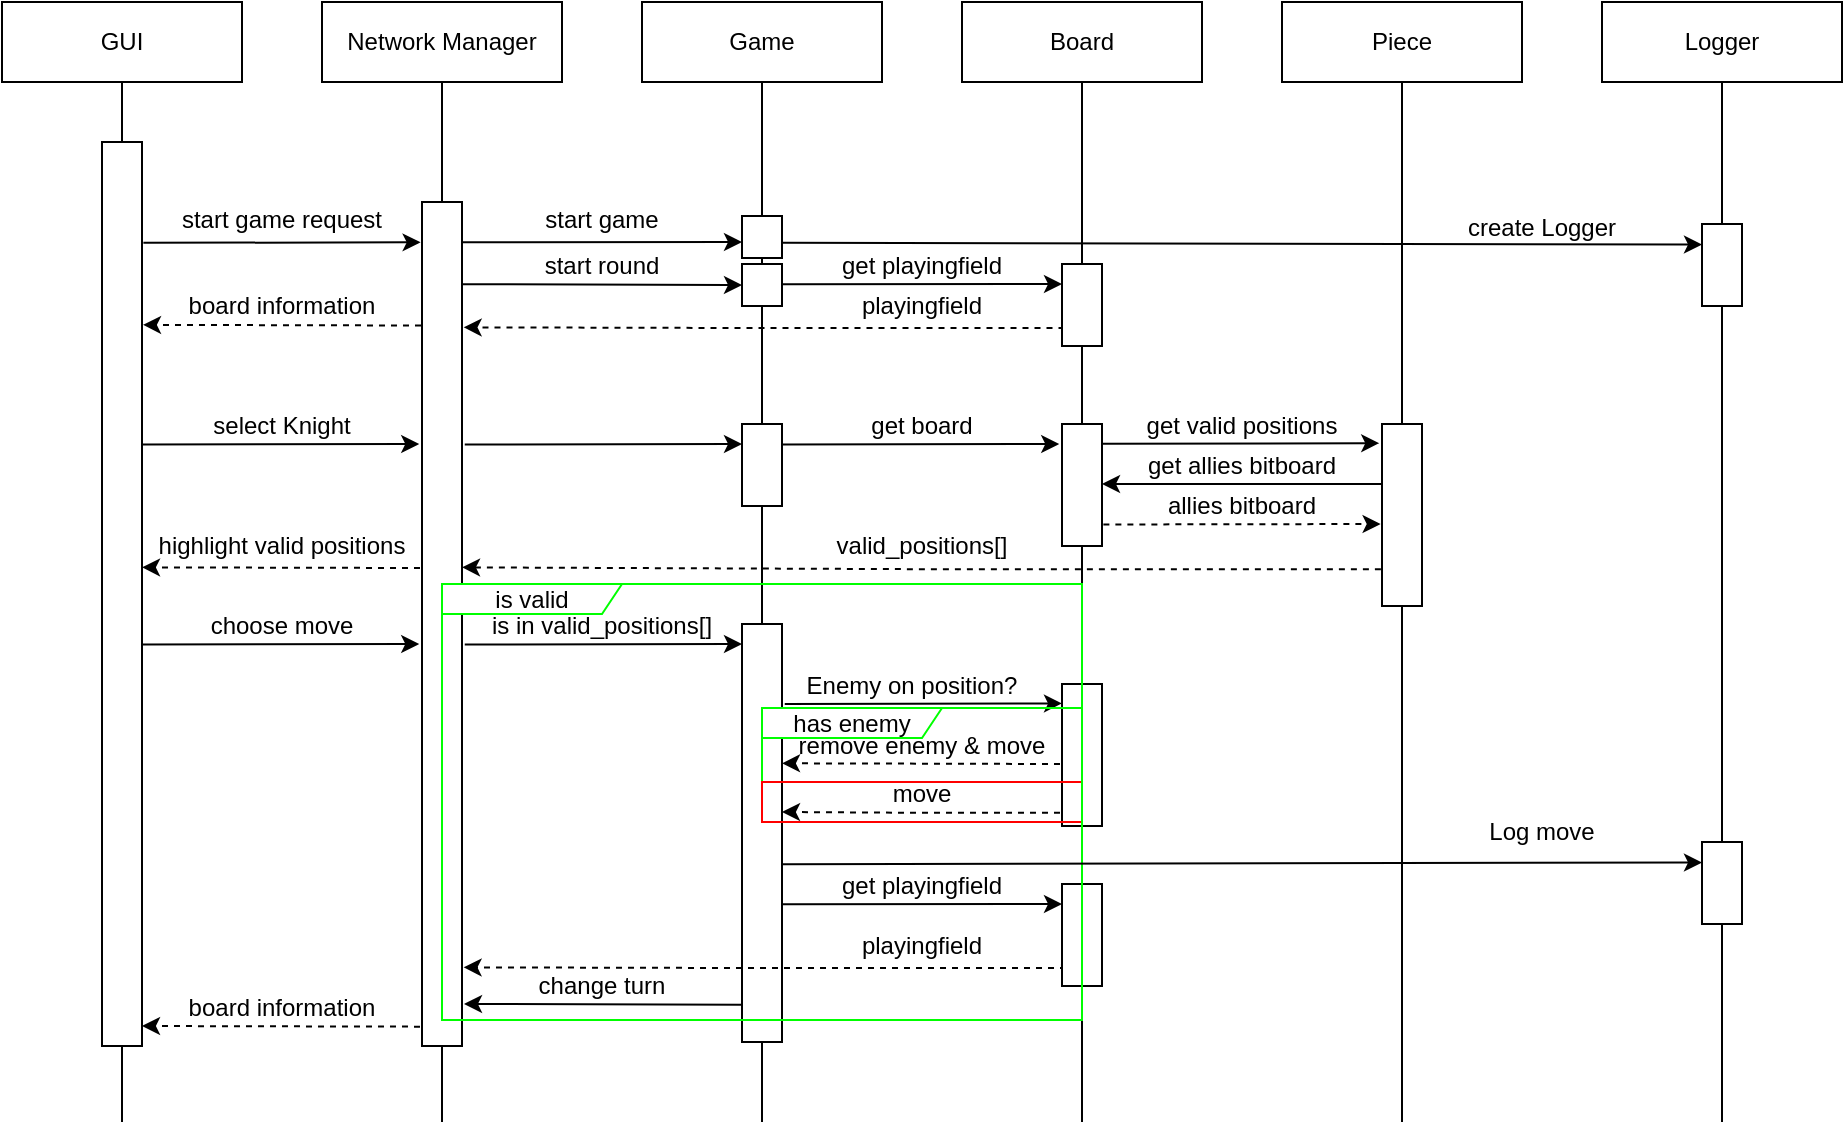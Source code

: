 <mxfile version="15.7.3" type="device"><diagram id="HSScTBdvfvGlHug1av7P" name="Page-1"><mxGraphModel dx="1209" dy="674" grid="1" gridSize="10" guides="1" tooltips="1" connect="1" arrows="1" fold="1" page="1" pageScale="1" pageWidth="1169" pageHeight="827" math="0" shadow="0"><root><mxCell id="0"/><mxCell id="1" parent="0"/><mxCell id="ZAIuYloHZSiagMyNzHW_-1" value="GUI" style="rounded=0;whiteSpace=wrap;html=1;" parent="1" vertex="1"><mxGeometry x="140" y="80" width="120" height="40" as="geometry"/></mxCell><mxCell id="ZAIuYloHZSiagMyNzHW_-2" value="Network Manager" style="rounded=0;whiteSpace=wrap;html=1;" parent="1" vertex="1"><mxGeometry x="300" y="80" width="120" height="40" as="geometry"/></mxCell><mxCell id="ZAIuYloHZSiagMyNzHW_-3" value="Game" style="rounded=0;whiteSpace=wrap;html=1;" parent="1" vertex="1"><mxGeometry x="460" y="80" width="120" height="40" as="geometry"/></mxCell><mxCell id="ZAIuYloHZSiagMyNzHW_-4" value="Board" style="rounded=0;whiteSpace=wrap;html=1;" parent="1" vertex="1"><mxGeometry x="620" y="80" width="120" height="40" as="geometry"/></mxCell><mxCell id="ZAIuYloHZSiagMyNzHW_-5" value="Piece" style="rounded=0;whiteSpace=wrap;html=1;" parent="1" vertex="1"><mxGeometry x="780" y="80" width="120" height="40" as="geometry"/></mxCell><mxCell id="ZAIuYloHZSiagMyNzHW_-7" value="" style="endArrow=none;html=1;entryX=0.5;entryY=1;entryDx=0;entryDy=0;startArrow=none;" parent="1" source="ZAIuYloHZSiagMyNzHW_-12" target="ZAIuYloHZSiagMyNzHW_-1" edge="1"><mxGeometry width="50" height="50" relative="1" as="geometry"><mxPoint x="200" y="640" as="sourcePoint"/><mxPoint x="640" y="220" as="targetPoint"/></mxGeometry></mxCell><mxCell id="ZAIuYloHZSiagMyNzHW_-8" value="" style="endArrow=none;html=1;entryX=0.5;entryY=1;entryDx=0;entryDy=0;startArrow=none;" parent="1" target="ZAIuYloHZSiagMyNzHW_-2" edge="1" source="ebNYCDx6CMa9Pg3sCSic-5"><mxGeometry width="50" height="50" relative="1" as="geometry"><mxPoint x="360" y="640" as="sourcePoint"/><mxPoint x="359.5" y="140" as="targetPoint"/></mxGeometry></mxCell><mxCell id="ZAIuYloHZSiagMyNzHW_-9" value="" style="endArrow=none;html=1;startArrow=none;" parent="1" source="ebNYCDx6CMa9Pg3sCSic-17" edge="1"><mxGeometry width="50" height="50" relative="1" as="geometry"><mxPoint x="520" y="640" as="sourcePoint"/><mxPoint x="520" y="120" as="targetPoint"/></mxGeometry></mxCell><mxCell id="ZAIuYloHZSiagMyNzHW_-10" value="" style="endArrow=none;html=1;entryX=0.5;entryY=1;entryDx=0;entryDy=0;startArrow=none;" parent="1" source="ZAIuYloHZSiagMyNzHW_-70" target="ZAIuYloHZSiagMyNzHW_-4" edge="1"><mxGeometry width="50" height="50" relative="1" as="geometry"><mxPoint x="680" y="640" as="sourcePoint"/><mxPoint x="680" y="110" as="targetPoint"/></mxGeometry></mxCell><mxCell id="ZAIuYloHZSiagMyNzHW_-11" value="" style="endArrow=none;html=1;entryX=0.5;entryY=1;entryDx=0;entryDy=0;" parent="1" target="ZAIuYloHZSiagMyNzHW_-5" edge="1"><mxGeometry width="50" height="50" relative="1" as="geometry"><mxPoint x="840" y="640" as="sourcePoint"/><mxPoint x="839.5" y="130" as="targetPoint"/></mxGeometry></mxCell><mxCell id="ZAIuYloHZSiagMyNzHW_-12" value="" style="rounded=0;whiteSpace=wrap;html=1;" parent="1" vertex="1"><mxGeometry x="190" y="150" width="20" height="452" as="geometry"/></mxCell><mxCell id="ZAIuYloHZSiagMyNzHW_-13" value="" style="endArrow=none;html=1;entryX=0.5;entryY=1;entryDx=0;entryDy=0;" parent="1" target="ZAIuYloHZSiagMyNzHW_-12" edge="1"><mxGeometry width="50" height="50" relative="1" as="geometry"><mxPoint x="200" y="640" as="sourcePoint"/><mxPoint x="200" y="120" as="targetPoint"/></mxGeometry></mxCell><mxCell id="ZAIuYloHZSiagMyNzHW_-19" value="" style="endArrow=classic;html=1;entryX=0;entryY=0.5;entryDx=0;entryDy=0;exitX=1.091;exitY=0.021;exitDx=0;exitDy=0;exitPerimeter=0;" parent="1" target="ZAIuYloHZSiagMyNzHW_-18" edge="1"><mxGeometry width="50" height="50" relative="1" as="geometry"><mxPoint x="370.0" y="221.08" as="sourcePoint"/><mxPoint x="508.18" y="221" as="targetPoint"/></mxGeometry></mxCell><mxCell id="ZAIuYloHZSiagMyNzHW_-22" value="start game request" style="text;html=1;strokeColor=none;fillColor=none;align=center;verticalAlign=middle;whiteSpace=wrap;rounded=0;" parent="1" vertex="1"><mxGeometry x="220" y="180" width="120" height="17" as="geometry"/></mxCell><mxCell id="ZAIuYloHZSiagMyNzHW_-23" value="start round" style="text;html=1;strokeColor=none;fillColor=none;align=center;verticalAlign=middle;whiteSpace=wrap;rounded=0;" parent="1" vertex="1"><mxGeometry x="400" y="201" width="80" height="21" as="geometry"/></mxCell><mxCell id="ZAIuYloHZSiagMyNzHW_-24" value="get playingfield" style="text;html=1;strokeColor=none;fillColor=none;align=center;verticalAlign=middle;whiteSpace=wrap;rounded=0;" parent="1" vertex="1"><mxGeometry x="545" y="201" width="110" height="21" as="geometry"/></mxCell><mxCell id="ZAIuYloHZSiagMyNzHW_-25" value="board information" style="text;html=1;strokeColor=none;fillColor=none;align=center;verticalAlign=middle;whiteSpace=wrap;rounded=0;" parent="1" vertex="1"><mxGeometry x="230" y="221" width="100" height="21" as="geometry"/></mxCell><mxCell id="ZAIuYloHZSiagMyNzHW_-29" value="select Knight" style="text;html=1;strokeColor=none;fillColor=none;align=center;verticalAlign=middle;whiteSpace=wrap;rounded=0;" parent="1" vertex="1"><mxGeometry x="220" y="281" width="120" height="21" as="geometry"/></mxCell><mxCell id="ZAIuYloHZSiagMyNzHW_-30" value="" style="endArrow=classic;html=1;exitX=1.069;exitY=0.188;exitDx=0;exitDy=0;exitPerimeter=0;entryX=0;entryY=0.25;entryDx=0;entryDy=0;" parent="1" edge="1"><mxGeometry width="50" height="50" relative="1" as="geometry"><mxPoint x="371.38" y="301.24" as="sourcePoint"/><mxPoint x="510" y="301" as="targetPoint"/></mxGeometry></mxCell><mxCell id="ZAIuYloHZSiagMyNzHW_-31" value="" style="rounded=0;whiteSpace=wrap;html=1;" parent="1" vertex="1"><mxGeometry x="510" y="291" width="20" height="41" as="geometry"/></mxCell><mxCell id="ZAIuYloHZSiagMyNzHW_-32" value="" style="endArrow=none;html=1;" parent="1" target="ZAIuYloHZSiagMyNzHW_-31" edge="1"><mxGeometry width="50" height="50" relative="1" as="geometry"><mxPoint x="520" y="640" as="sourcePoint"/><mxPoint x="520" y="120" as="targetPoint"/></mxGeometry></mxCell><mxCell id="ZAIuYloHZSiagMyNzHW_-34" value="" style="endArrow=classic;html=1;exitX=1.069;exitY=0.188;exitDx=0;exitDy=0;exitPerimeter=0;entryX=0;entryY=0.25;entryDx=0;entryDy=0;" parent="1" edge="1"><mxGeometry width="50" height="50" relative="1" as="geometry"><mxPoint x="530.0" y="301.24" as="sourcePoint"/><mxPoint x="668.62" y="301" as="targetPoint"/></mxGeometry></mxCell><mxCell id="ZAIuYloHZSiagMyNzHW_-35" value="" style="rounded=0;whiteSpace=wrap;html=1;" parent="1" vertex="1"><mxGeometry x="670" y="291" width="20" height="61" as="geometry"/></mxCell><mxCell id="ZAIuYloHZSiagMyNzHW_-36" value="" style="rounded=0;whiteSpace=wrap;html=1;" parent="1" vertex="1"><mxGeometry x="830" y="291" width="20" height="91" as="geometry"/></mxCell><mxCell id="ZAIuYloHZSiagMyNzHW_-38" value="get board" style="text;html=1;strokeColor=none;fillColor=none;align=center;verticalAlign=middle;whiteSpace=wrap;rounded=0;" parent="1" vertex="1"><mxGeometry x="540" y="281" width="120" height="21" as="geometry"/></mxCell><mxCell id="ZAIuYloHZSiagMyNzHW_-39" value="" style="endArrow=classic;html=1;exitX=1.069;exitY=0.188;exitDx=0;exitDy=0;exitPerimeter=0;entryX=0;entryY=0.25;entryDx=0;entryDy=0;" parent="1" edge="1"><mxGeometry width="50" height="50" relative="1" as="geometry"><mxPoint x="690" y="300.84" as="sourcePoint"/><mxPoint x="828.62" y="300.6" as="targetPoint"/></mxGeometry></mxCell><mxCell id="ZAIuYloHZSiagMyNzHW_-40" value="get valid positions" style="text;html=1;strokeColor=none;fillColor=none;align=center;verticalAlign=middle;whiteSpace=wrap;rounded=0;" parent="1" vertex="1"><mxGeometry x="700" y="281" width="120" height="21" as="geometry"/></mxCell><mxCell id="ZAIuYloHZSiagMyNzHW_-42" style="edgeStyle=orthogonalEdgeStyle;rounded=0;orthogonalLoop=1;jettySize=auto;html=1;exitX=0;exitY=0.75;exitDx=0;exitDy=0;" parent="1" edge="1"><mxGeometry relative="1" as="geometry"><mxPoint x="690" y="321" as="targetPoint"/><mxPoint x="830" y="321" as="sourcePoint"/><Array as="points"/></mxGeometry></mxCell><mxCell id="ZAIuYloHZSiagMyNzHW_-43" value="get allies bitboard" style="text;html=1;strokeColor=none;fillColor=none;align=center;verticalAlign=middle;whiteSpace=wrap;rounded=0;" parent="1" vertex="1"><mxGeometry x="690" y="301" width="140" height="21" as="geometry"/></mxCell><mxCell id="ZAIuYloHZSiagMyNzHW_-44" value="" style="endArrow=classic;html=1;exitX=1.069;exitY=0.188;exitDx=0;exitDy=0;exitPerimeter=0;entryX=0;entryY=0.25;entryDx=0;entryDy=0;dashed=1;" parent="1" edge="1"><mxGeometry width="50" height="50" relative="1" as="geometry"><mxPoint x="690.69" y="341.24" as="sourcePoint"/><mxPoint x="829.31" y="341" as="targetPoint"/></mxGeometry></mxCell><mxCell id="ZAIuYloHZSiagMyNzHW_-47" value="allies bitboard" style="text;html=1;strokeColor=none;fillColor=none;align=center;verticalAlign=middle;whiteSpace=wrap;rounded=0;" parent="1" vertex="1"><mxGeometry x="690" y="321" width="140" height="21" as="geometry"/></mxCell><mxCell id="ZAIuYloHZSiagMyNzHW_-48" value="" style="endArrow=classic;html=1;entryX=0;entryY=0.25;entryDx=0;entryDy=0;exitX=1.091;exitY=0.021;exitDx=0;exitDy=0;exitPerimeter=0;" parent="1" edge="1"><mxGeometry width="50" height="50" relative="1" as="geometry"><mxPoint x="530" y="221.08" as="sourcePoint"/><mxPoint x="670" y="221" as="targetPoint"/></mxGeometry></mxCell><mxCell id="ZAIuYloHZSiagMyNzHW_-49" value="" style="rounded=0;whiteSpace=wrap;html=1;" parent="1" vertex="1"><mxGeometry x="670" y="211" width="20" height="41" as="geometry"/></mxCell><mxCell id="ZAIuYloHZSiagMyNzHW_-50" style="edgeStyle=orthogonalEdgeStyle;rounded=0;orthogonalLoop=1;jettySize=auto;html=1;exitX=0;exitY=0.75;exitDx=0;exitDy=0;entryX=1.041;entryY=0.066;entryDx=0;entryDy=0;entryPerimeter=0;dashed=1" parent="1" source="ZAIuYloHZSiagMyNzHW_-49" edge="1"><mxGeometry relative="1" as="geometry"><mxPoint x="370.82" y="242.68" as="targetPoint"/><mxPoint x="510" y="221" as="sourcePoint"/><Array as="points"><mxPoint x="670" y="243"/><mxPoint x="510" y="243"/></Array></mxGeometry></mxCell><mxCell id="ZAIuYloHZSiagMyNzHW_-51" value="playingfield" style="text;html=1;strokeColor=none;fillColor=none;align=center;verticalAlign=middle;whiteSpace=wrap;rounded=0;" parent="1" vertex="1"><mxGeometry x="540" y="221" width="120" height="21" as="geometry"/></mxCell><mxCell id="ZAIuYloHZSiagMyNzHW_-57" style="edgeStyle=orthogonalEdgeStyle;rounded=0;orthogonalLoop=1;jettySize=auto;html=1;entryX=1.041;entryY=0.066;entryDx=0;entryDy=0;entryPerimeter=0;dashed=1;exitX=-0.028;exitY=0.798;exitDx=0;exitDy=0;exitPerimeter=0;" parent="1" source="ZAIuYloHZSiagMyNzHW_-36" edge="1"><mxGeometry relative="1" as="geometry"><mxPoint x="370.0" y="362.68" as="targetPoint"/><mxPoint x="669" y="363" as="sourcePoint"/><Array as="points"/></mxGeometry></mxCell><mxCell id="ZAIuYloHZSiagMyNzHW_-58" style="edgeStyle=orthogonalEdgeStyle;rounded=0;orthogonalLoop=1;jettySize=auto;html=1;entryX=1.041;entryY=0.066;entryDx=0;entryDy=0;entryPerimeter=0;dashed=1" parent="1" edge="1"><mxGeometry relative="1" as="geometry"><mxPoint x="210.0" y="362.68" as="targetPoint"/><mxPoint x="349" y="363" as="sourcePoint"/><Array as="points"><mxPoint x="349.18" y="363"/><mxPoint x="279.18" y="363"/></Array></mxGeometry></mxCell><mxCell id="ZAIuYloHZSiagMyNzHW_-59" value="" style="endArrow=classic;html=1;exitX=1.069;exitY=0.188;exitDx=0;exitDy=0;exitPerimeter=0;entryX=0;entryY=0.25;entryDx=0;entryDy=0;" parent="1" edge="1"><mxGeometry width="50" height="50" relative="1" as="geometry"><mxPoint x="210.0" y="301.24" as="sourcePoint"/><mxPoint x="348.62" y="301" as="targetPoint"/></mxGeometry></mxCell><mxCell id="ZAIuYloHZSiagMyNzHW_-60" value="highlight valid positions" style="text;html=1;strokeColor=none;fillColor=none;align=center;verticalAlign=middle;whiteSpace=wrap;rounded=0;" parent="1" vertex="1"><mxGeometry x="210" y="341" width="140" height="21" as="geometry"/></mxCell><mxCell id="ZAIuYloHZSiagMyNzHW_-61" value="valid_positions[]" style="text;html=1;strokeColor=none;fillColor=none;align=center;verticalAlign=middle;whiteSpace=wrap;rounded=0;" parent="1" vertex="1"><mxGeometry x="530" y="341" width="140" height="21" as="geometry"/></mxCell><mxCell id="ZAIuYloHZSiagMyNzHW_-62" value="" style="endArrow=classic;html=1;exitX=1.069;exitY=0.188;exitDx=0;exitDy=0;exitPerimeter=0;entryX=0;entryY=0.25;entryDx=0;entryDy=0;" parent="1" edge="1"><mxGeometry width="50" height="50" relative="1" as="geometry"><mxPoint x="210" y="401.24" as="sourcePoint"/><mxPoint x="348.62" y="401" as="targetPoint"/></mxGeometry></mxCell><mxCell id="ZAIuYloHZSiagMyNzHW_-63" value="choose move" style="text;html=1;strokeColor=none;fillColor=none;align=center;verticalAlign=middle;whiteSpace=wrap;rounded=0;" parent="1" vertex="1"><mxGeometry x="220" y="381" width="120" height="21" as="geometry"/></mxCell><mxCell id="ZAIuYloHZSiagMyNzHW_-65" value="" style="rounded=0;whiteSpace=wrap;html=1;" parent="1" vertex="1"><mxGeometry x="510" y="391" width="20" height="209" as="geometry"/></mxCell><mxCell id="ZAIuYloHZSiagMyNzHW_-66" value="" style="endArrow=classic;html=1;exitX=1.069;exitY=0.188;exitDx=0;exitDy=0;exitPerimeter=0;entryX=0;entryY=0.25;entryDx=0;entryDy=0;" parent="1" edge="1"><mxGeometry width="50" height="50" relative="1" as="geometry"><mxPoint x="371.38" y="401.24" as="sourcePoint"/><mxPoint x="510.0" y="401" as="targetPoint"/></mxGeometry></mxCell><mxCell id="ZAIuYloHZSiagMyNzHW_-67" value="is in valid_positions[]" style="text;html=1;strokeColor=none;fillColor=none;align=center;verticalAlign=middle;whiteSpace=wrap;rounded=0;" parent="1" vertex="1"><mxGeometry x="380" y="381" width="120" height="21" as="geometry"/></mxCell><mxCell id="ZAIuYloHZSiagMyNzHW_-68" value="" style="endArrow=classic;html=1;exitX=1.069;exitY=0.188;exitDx=0;exitDy=0;exitPerimeter=0;entryX=0;entryY=0.25;entryDx=0;entryDy=0;" parent="1" edge="1"><mxGeometry width="50" height="50" relative="1" as="geometry"><mxPoint x="531.38" y="430.95" as="sourcePoint"/><mxPoint x="670.0" y="430.71" as="targetPoint"/></mxGeometry></mxCell><mxCell id="ZAIuYloHZSiagMyNzHW_-69" value="Enemy on position?" style="text;html=1;strokeColor=none;fillColor=none;align=center;verticalAlign=middle;whiteSpace=wrap;rounded=0;" parent="1" vertex="1"><mxGeometry x="535" y="411" width="120" height="21" as="geometry"/></mxCell><mxCell id="ZAIuYloHZSiagMyNzHW_-70" value="" style="rounded=0;whiteSpace=wrap;html=1;" parent="1" vertex="1"><mxGeometry x="670" y="421" width="20" height="71" as="geometry"/></mxCell><mxCell id="ZAIuYloHZSiagMyNzHW_-71" value="" style="endArrow=none;html=1;entryX=0.5;entryY=1;entryDx=0;entryDy=0;" parent="1" target="ZAIuYloHZSiagMyNzHW_-70" edge="1"><mxGeometry width="50" height="50" relative="1" as="geometry"><mxPoint x="680" y="640" as="sourcePoint"/><mxPoint x="680" y="120" as="targetPoint"/></mxGeometry></mxCell><mxCell id="ZAIuYloHZSiagMyNzHW_-72" value="remove enemy &amp;amp; move" style="text;html=1;strokeColor=none;fillColor=none;align=center;verticalAlign=middle;whiteSpace=wrap;rounded=0;" parent="1" vertex="1"><mxGeometry x="530" y="441" width="140" height="21" as="geometry"/></mxCell><mxCell id="ZAIuYloHZSiagMyNzHW_-74" style="edgeStyle=orthogonalEdgeStyle;rounded=0;orthogonalLoop=1;jettySize=auto;html=1;entryX=1.041;entryY=0.066;entryDx=0;entryDy=0;entryPerimeter=0;dashed=1" parent="1" edge="1"><mxGeometry relative="1" as="geometry"><mxPoint x="530" y="460.65" as="targetPoint"/><mxPoint x="669" y="461" as="sourcePoint"/><Array as="points"><mxPoint x="669.18" y="460.97"/><mxPoint x="599.18" y="460.97"/></Array></mxGeometry></mxCell><mxCell id="ZAIuYloHZSiagMyNzHW_-75" style="edgeStyle=orthogonalEdgeStyle;rounded=0;orthogonalLoop=1;jettySize=auto;html=1;entryX=1.041;entryY=0.066;entryDx=0;entryDy=0;entryPerimeter=0;dashed=1" parent="1" edge="1"><mxGeometry relative="1" as="geometry"><mxPoint x="530" y="485.0" as="targetPoint"/><mxPoint x="669" y="485.35" as="sourcePoint"/><Array as="points"><mxPoint x="600" y="485"/></Array></mxGeometry></mxCell><mxCell id="ZAIuYloHZSiagMyNzHW_-79" value="move" style="text;html=1;strokeColor=none;fillColor=none;align=center;verticalAlign=middle;whiteSpace=wrap;rounded=0;" parent="1" vertex="1"><mxGeometry x="530" y="465" width="140" height="21" as="geometry"/></mxCell><mxCell id="ZAIuYloHZSiagMyNzHW_-80" value="" style="endArrow=classic;html=1;entryX=0;entryY=0.25;entryDx=0;entryDy=0;exitX=1.091;exitY=0.021;exitDx=0;exitDy=0;exitPerimeter=0;" parent="1" edge="1"><mxGeometry width="50" height="50" relative="1" as="geometry"><mxPoint x="530" y="531.08" as="sourcePoint"/><mxPoint x="670" y="531" as="targetPoint"/></mxGeometry></mxCell><mxCell id="ZAIuYloHZSiagMyNzHW_-81" value="" style="rounded=0;whiteSpace=wrap;html=1;" parent="1" vertex="1"><mxGeometry x="670" y="521" width="20" height="51" as="geometry"/></mxCell><mxCell id="ZAIuYloHZSiagMyNzHW_-82" value="get playingfield" style="text;html=1;strokeColor=none;fillColor=none;align=center;verticalAlign=middle;whiteSpace=wrap;rounded=0;" parent="1" vertex="1"><mxGeometry x="545" y="511" width="110" height="21" as="geometry"/></mxCell><mxCell id="ZAIuYloHZSiagMyNzHW_-83" style="edgeStyle=orthogonalEdgeStyle;rounded=0;orthogonalLoop=1;jettySize=auto;html=1;exitX=0;exitY=0.75;exitDx=0;exitDy=0;entryX=1.041;entryY=0.066;entryDx=0;entryDy=0;entryPerimeter=0;dashed=1" parent="1" edge="1"><mxGeometry relative="1" as="geometry"><mxPoint x="370.79" y="562.68" as="targetPoint"/><mxPoint x="669.97" y="561" as="sourcePoint"/><Array as="points"><mxPoint x="669.97" y="563"/><mxPoint x="509.97" y="563"/></Array></mxGeometry></mxCell><mxCell id="ZAIuYloHZSiagMyNzHW_-84" value="playingfield" style="text;html=1;strokeColor=none;fillColor=none;align=center;verticalAlign=middle;whiteSpace=wrap;rounded=0;" parent="1" vertex="1"><mxGeometry x="539.97" y="541" width="120" height="21" as="geometry"/></mxCell><mxCell id="ZAIuYloHZSiagMyNzHW_-95" style="edgeStyle=orthogonalEdgeStyle;rounded=0;orthogonalLoop=1;jettySize=auto;html=1;entryX=1.041;entryY=0.066;entryDx=0;entryDy=0;entryPerimeter=0;dashed=1" parent="1" edge="1"><mxGeometry relative="1" as="geometry"><mxPoint x="210" y="592" as="targetPoint"/><mxPoint x="349" y="592.32" as="sourcePoint"/><Array as="points"><mxPoint x="349.18" y="592.32"/><mxPoint x="279.18" y="592.32"/></Array></mxGeometry></mxCell><mxCell id="ZAIuYloHZSiagMyNzHW_-96" value="board information" style="text;html=1;strokeColor=none;fillColor=none;align=center;verticalAlign=middle;whiteSpace=wrap;rounded=0;" parent="1" vertex="1"><mxGeometry x="230" y="572" width="100" height="21" as="geometry"/></mxCell><mxCell id="ZAIuYloHZSiagMyNzHW_-99" style="edgeStyle=orthogonalEdgeStyle;rounded=0;orthogonalLoop=1;jettySize=auto;html=1;entryX=1.041;entryY=0.066;entryDx=0;entryDy=0;entryPerimeter=0;" parent="1" edge="1"><mxGeometry relative="1" as="geometry"><mxPoint x="371" y="581" as="targetPoint"/><mxPoint x="510" y="581.32" as="sourcePoint"/><Array as="points"><mxPoint x="510.18" y="581.32"/><mxPoint x="440.18" y="581.32"/></Array></mxGeometry></mxCell><mxCell id="ZAIuYloHZSiagMyNzHW_-100" value="change turn" style="text;html=1;strokeColor=none;fillColor=none;align=center;verticalAlign=middle;whiteSpace=wrap;rounded=0;" parent="1" vertex="1"><mxGeometry x="390" y="561" width="100" height="21" as="geometry"/></mxCell><mxCell id="ebNYCDx6CMa9Pg3sCSic-2" value="has enemy" style="shape=umlFrame;whiteSpace=wrap;html=1;width=90;height=15;strokeColor=#00FF00;" vertex="1" parent="1"><mxGeometry x="520" y="433" width="160" height="37" as="geometry"/></mxCell><mxCell id="ebNYCDx6CMa9Pg3sCSic-3" value="" style="rounded=0;whiteSpace=wrap;html=1;fillColor=none;strokeColor=#FF0000;" vertex="1" parent="1"><mxGeometry x="520" y="470" width="160" height="20" as="geometry"/></mxCell><mxCell id="ebNYCDx6CMa9Pg3sCSic-5" value="" style="rounded=0;whiteSpace=wrap;html=1;" vertex="1" parent="1"><mxGeometry x="350" y="180" width="20" height="422" as="geometry"/></mxCell><mxCell id="ebNYCDx6CMa9Pg3sCSic-6" value="" style="endArrow=none;html=1;entryX=0.5;entryY=1;entryDx=0;entryDy=0;" edge="1" parent="1" target="ebNYCDx6CMa9Pg3sCSic-5"><mxGeometry width="50" height="50" relative="1" as="geometry"><mxPoint x="360" y="640" as="sourcePoint"/><mxPoint x="360" y="120" as="targetPoint"/></mxGeometry></mxCell><mxCell id="ebNYCDx6CMa9Pg3sCSic-1" value="is valid" style="shape=umlFrame;whiteSpace=wrap;html=1;width=90;height=15;strokeColor=#00FF00;" vertex="1" parent="1"><mxGeometry x="360" y="371" width="320" height="218" as="geometry"/></mxCell><mxCell id="ebNYCDx6CMa9Pg3sCSic-8" style="edgeStyle=orthogonalEdgeStyle;rounded=0;orthogonalLoop=1;jettySize=auto;html=1;entryX=1.041;entryY=0.066;entryDx=0;entryDy=0;entryPerimeter=0;dashed=1" edge="1" parent="1"><mxGeometry relative="1" as="geometry"><mxPoint x="210.5" y="241.43" as="targetPoint"/><mxPoint x="349.5" y="241.75" as="sourcePoint"/><Array as="points"><mxPoint x="349.68" y="241.75"/><mxPoint x="279.68" y="241.75"/></Array></mxGeometry></mxCell><mxCell id="ebNYCDx6CMa9Pg3sCSic-9" value="" style="endArrow=classic;html=1;exitX=1.069;exitY=0.188;exitDx=0;exitDy=0;exitPerimeter=0;entryX=0;entryY=0.25;entryDx=0;entryDy=0;" edge="1" parent="1"><mxGeometry width="50" height="50" relative="1" as="geometry"><mxPoint x="210.69" y="200.41" as="sourcePoint"/><mxPoint x="349.31" y="200.17" as="targetPoint"/></mxGeometry></mxCell><mxCell id="ebNYCDx6CMa9Pg3sCSic-10" value="Logger" style="rounded=0;whiteSpace=wrap;html=1;" vertex="1" parent="1"><mxGeometry x="940" y="80" width="120" height="40" as="geometry"/></mxCell><mxCell id="ebNYCDx6CMa9Pg3sCSic-11" value="" style="endArrow=none;html=1;entryX=0.5;entryY=1;entryDx=0;entryDy=0;startArrow=none;" edge="1" parent="1" target="ebNYCDx6CMa9Pg3sCSic-10" source="ebNYCDx6CMa9Pg3sCSic-13"><mxGeometry width="50" height="50" relative="1" as="geometry"><mxPoint x="1000" y="640" as="sourcePoint"/><mxPoint x="999.5" y="130" as="targetPoint"/></mxGeometry></mxCell><mxCell id="ebNYCDx6CMa9Pg3sCSic-12" value="" style="endArrow=classic;html=1;exitX=1.091;exitY=0.021;exitDx=0;exitDy=0;exitPerimeter=0;" edge="1" parent="1"><mxGeometry width="50" height="50" relative="1" as="geometry"><mxPoint x="370" y="200.17" as="sourcePoint"/><mxPoint x="510" y="200" as="targetPoint"/></mxGeometry></mxCell><mxCell id="ebNYCDx6CMa9Pg3sCSic-13" value="" style="rounded=0;whiteSpace=wrap;html=1;" vertex="1" parent="1"><mxGeometry x="990" y="191" width="20" height="41" as="geometry"/></mxCell><mxCell id="ebNYCDx6CMa9Pg3sCSic-14" value="" style="endArrow=none;html=1;entryX=0.5;entryY=1;entryDx=0;entryDy=0;startArrow=none;" edge="1" parent="1" source="ebNYCDx6CMa9Pg3sCSic-23" target="ebNYCDx6CMa9Pg3sCSic-13"><mxGeometry width="50" height="50" relative="1" as="geometry"><mxPoint x="1000" y="640" as="sourcePoint"/><mxPoint x="1000" y="120" as="targetPoint"/></mxGeometry></mxCell><mxCell id="ebNYCDx6CMa9Pg3sCSic-16" value="start game" style="text;html=1;strokeColor=none;fillColor=none;align=center;verticalAlign=middle;whiteSpace=wrap;rounded=0;" vertex="1" parent="1"><mxGeometry x="380" y="180" width="120" height="17" as="geometry"/></mxCell><mxCell id="ebNYCDx6CMa9Pg3sCSic-17" value="" style="rounded=0;whiteSpace=wrap;html=1;" vertex="1" parent="1"><mxGeometry x="510" y="187" width="20" height="21" as="geometry"/></mxCell><mxCell id="ebNYCDx6CMa9Pg3sCSic-18" value="" style="endArrow=none;html=1;startArrow=none;" edge="1" parent="1" source="ZAIuYloHZSiagMyNzHW_-31" target="ebNYCDx6CMa9Pg3sCSic-17"><mxGeometry width="50" height="50" relative="1" as="geometry"><mxPoint x="520" y="291" as="sourcePoint"/><mxPoint x="520" y="120" as="targetPoint"/></mxGeometry></mxCell><mxCell id="ZAIuYloHZSiagMyNzHW_-18" value="" style="rounded=0;whiteSpace=wrap;html=1;" parent="1" vertex="1"><mxGeometry x="510" y="211" width="20" height="21" as="geometry"/></mxCell><mxCell id="ebNYCDx6CMa9Pg3sCSic-19" value="" style="endArrow=classic;html=1;exitX=1.091;exitY=0.021;exitDx=0;exitDy=0;exitPerimeter=0;entryX=0;entryY=0.25;entryDx=0;entryDy=0;" edge="1" parent="1" target="ebNYCDx6CMa9Pg3sCSic-13"><mxGeometry width="50" height="50" relative="1" as="geometry"><mxPoint x="530" y="200.34" as="sourcePoint"/><mxPoint x="670" y="200.17" as="targetPoint"/></mxGeometry></mxCell><mxCell id="ebNYCDx6CMa9Pg3sCSic-20" value="create Logger" style="text;html=1;strokeColor=none;fillColor=none;align=center;verticalAlign=middle;whiteSpace=wrap;rounded=0;" vertex="1" parent="1"><mxGeometry x="850" y="184" width="120" height="17" as="geometry"/></mxCell><mxCell id="ebNYCDx6CMa9Pg3sCSic-22" value="" style="endArrow=classic;html=1;exitX=1.091;exitY=0.021;exitDx=0;exitDy=0;exitPerimeter=0;entryX=0;entryY=0.25;entryDx=0;entryDy=0;" edge="1" parent="1" target="ebNYCDx6CMa9Pg3sCSic-23"><mxGeometry width="50" height="50" relative="1" as="geometry"><mxPoint x="529.97" y="511.08" as="sourcePoint"/><mxPoint x="980" y="511" as="targetPoint"/></mxGeometry></mxCell><mxCell id="ebNYCDx6CMa9Pg3sCSic-23" value="" style="rounded=0;whiteSpace=wrap;html=1;" vertex="1" parent="1"><mxGeometry x="990" y="500" width="20" height="41" as="geometry"/></mxCell><mxCell id="ebNYCDx6CMa9Pg3sCSic-24" value="" style="endArrow=none;html=1;entryX=0.5;entryY=1;entryDx=0;entryDy=0;" edge="1" parent="1" target="ebNYCDx6CMa9Pg3sCSic-23"><mxGeometry width="50" height="50" relative="1" as="geometry"><mxPoint x="1000" y="640" as="sourcePoint"/><mxPoint x="1000" y="232" as="targetPoint"/></mxGeometry></mxCell><mxCell id="ebNYCDx6CMa9Pg3sCSic-25" value="Log move" style="text;html=1;strokeColor=none;fillColor=none;align=center;verticalAlign=middle;whiteSpace=wrap;rounded=0;" vertex="1" parent="1"><mxGeometry x="850" y="486" width="120" height="17" as="geometry"/></mxCell></root></mxGraphModel></diagram></mxfile>
